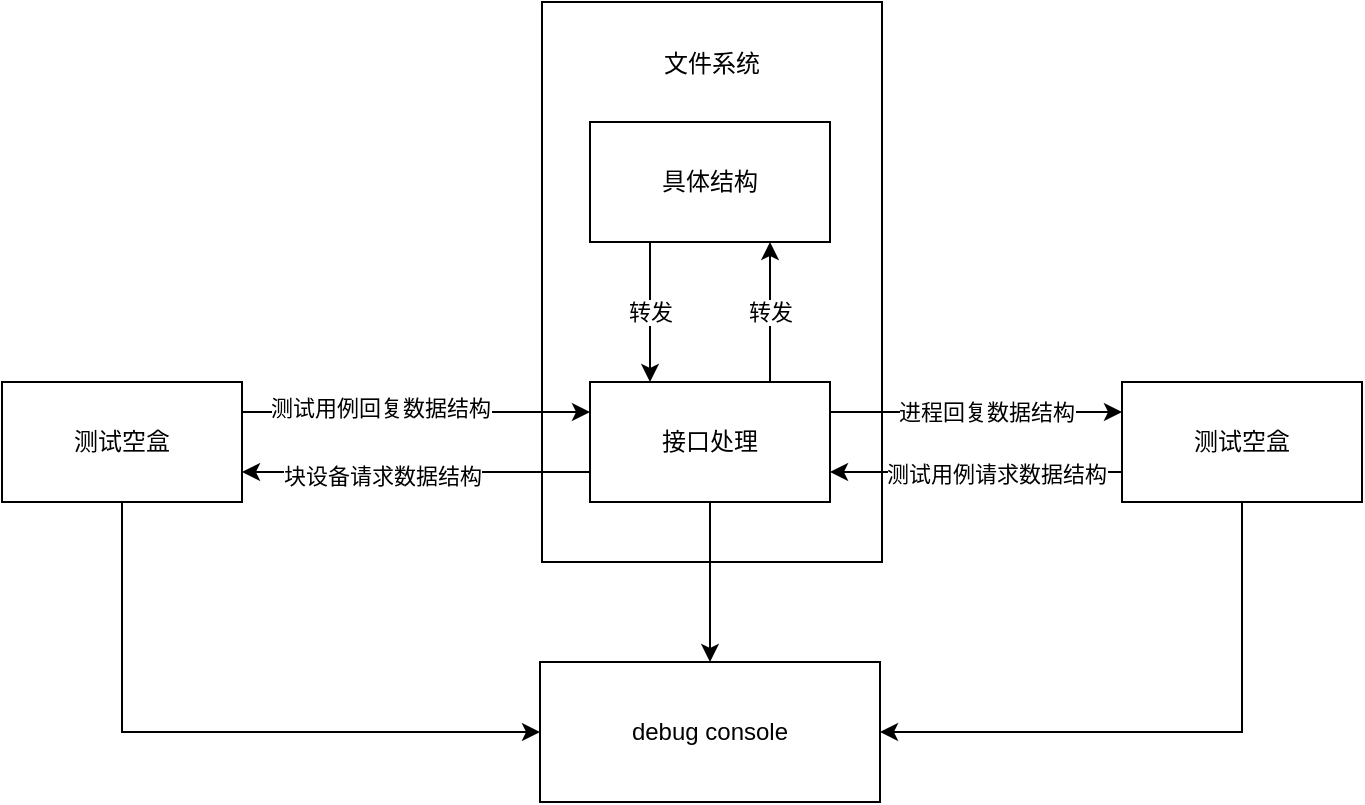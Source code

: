 <mxfile version="20.8.23" type="github">
  <diagram name="第 1 页" id="G2iAPM-marGcxllxZqmY">
    <mxGraphModel dx="1434" dy="732" grid="1" gridSize="10" guides="1" tooltips="1" connect="1" arrows="1" fold="1" page="1" pageScale="1" pageWidth="827" pageHeight="1169" math="0" shadow="0">
      <root>
        <mxCell id="0" />
        <mxCell id="1" parent="0" />
        <mxCell id="UMAYZT6L1rhuLQns0fhw-1" value="文件系统" style="rounded=0;whiteSpace=wrap;html=1;verticalAlign=top;spacingTop=17;" parent="1" vertex="1">
          <mxGeometry x="330" y="200" width="170" height="280" as="geometry" />
        </mxCell>
        <mxCell id="UMAYZT6L1rhuLQns0fhw-2" value="转发" style="edgeStyle=orthogonalEdgeStyle;rounded=0;orthogonalLoop=1;jettySize=auto;html=1;exitX=0.75;exitY=0;exitDx=0;exitDy=0;entryX=0.75;entryY=1;entryDx=0;entryDy=0;" parent="1" source="UMAYZT6L1rhuLQns0fhw-6" target="UMAYZT6L1rhuLQns0fhw-8" edge="1">
          <mxGeometry relative="1" as="geometry" />
        </mxCell>
        <mxCell id="UMAYZT6L1rhuLQns0fhw-3" style="edgeStyle=orthogonalEdgeStyle;rounded=0;orthogonalLoop=1;jettySize=auto;html=1;exitX=0;exitY=0.75;exitDx=0;exitDy=0;entryX=1;entryY=0.75;entryDx=0;entryDy=0;" parent="1" source="UMAYZT6L1rhuLQns0fhw-6" target="UMAYZT6L1rhuLQns0fhw-14" edge="1">
          <mxGeometry relative="1" as="geometry" />
        </mxCell>
        <mxCell id="UMAYZT6L1rhuLQns0fhw-4" value="块设备请求数据结构" style="edgeLabel;html=1;align=center;verticalAlign=middle;resizable=0;points=[];" parent="UMAYZT6L1rhuLQns0fhw-3" vertex="1" connectable="0">
          <mxGeometry x="0.333" y="2" relative="1" as="geometry">
            <mxPoint x="12" as="offset" />
          </mxGeometry>
        </mxCell>
        <mxCell id="UMAYZT6L1rhuLQns0fhw-5" value="进程回复数据结构" style="edgeStyle=orthogonalEdgeStyle;rounded=0;orthogonalLoop=1;jettySize=auto;html=1;exitX=1;exitY=0.25;exitDx=0;exitDy=0;entryX=0;entryY=0.25;entryDx=0;entryDy=0;spacingLeft=9;" parent="1" source="UMAYZT6L1rhuLQns0fhw-6" target="UMAYZT6L1rhuLQns0fhw-11" edge="1">
          <mxGeometry relative="1" as="geometry" />
        </mxCell>
        <mxCell id="q0_ZkGo3-pdsRwzQN4sL-4" style="edgeStyle=orthogonalEdgeStyle;rounded=0;orthogonalLoop=1;jettySize=auto;html=1;exitX=0.5;exitY=1;exitDx=0;exitDy=0;entryX=0.5;entryY=0;entryDx=0;entryDy=0;" edge="1" parent="1" source="UMAYZT6L1rhuLQns0fhw-6" target="q0_ZkGo3-pdsRwzQN4sL-1">
          <mxGeometry relative="1" as="geometry" />
        </mxCell>
        <mxCell id="UMAYZT6L1rhuLQns0fhw-6" value="接口处理" style="rounded=0;whiteSpace=wrap;html=1;" parent="1" vertex="1">
          <mxGeometry x="354" y="390" width="120" height="60" as="geometry" />
        </mxCell>
        <mxCell id="UMAYZT6L1rhuLQns0fhw-7" value="转发" style="edgeStyle=orthogonalEdgeStyle;rounded=0;orthogonalLoop=1;jettySize=auto;html=1;exitX=0.25;exitY=1;exitDx=0;exitDy=0;entryX=0.25;entryY=0;entryDx=0;entryDy=0;" parent="1" source="UMAYZT6L1rhuLQns0fhw-8" target="UMAYZT6L1rhuLQns0fhw-6" edge="1">
          <mxGeometry relative="1" as="geometry" />
        </mxCell>
        <mxCell id="UMAYZT6L1rhuLQns0fhw-8" value="具体结构" style="rounded=0;whiteSpace=wrap;html=1;" parent="1" vertex="1">
          <mxGeometry x="354" y="260" width="120" height="60" as="geometry" />
        </mxCell>
        <mxCell id="UMAYZT6L1rhuLQns0fhw-9" style="edgeStyle=orthogonalEdgeStyle;rounded=0;orthogonalLoop=1;jettySize=auto;html=1;exitX=0;exitY=0.75;exitDx=0;exitDy=0;entryX=1;entryY=0.75;entryDx=0;entryDy=0;" parent="1" source="UMAYZT6L1rhuLQns0fhw-11" target="UMAYZT6L1rhuLQns0fhw-6" edge="1">
          <mxGeometry relative="1" as="geometry" />
        </mxCell>
        <mxCell id="UMAYZT6L1rhuLQns0fhw-10" value="测试用例请求数据结构" style="edgeLabel;html=1;align=center;verticalAlign=middle;resizable=0;points=[];" parent="UMAYZT6L1rhuLQns0fhw-9" vertex="1" connectable="0">
          <mxGeometry x="0.223" y="1" relative="1" as="geometry">
            <mxPoint x="26" as="offset" />
          </mxGeometry>
        </mxCell>
        <mxCell id="q0_ZkGo3-pdsRwzQN4sL-3" style="edgeStyle=orthogonalEdgeStyle;rounded=0;orthogonalLoop=1;jettySize=auto;html=1;exitX=0.5;exitY=1;exitDx=0;exitDy=0;entryX=1;entryY=0.5;entryDx=0;entryDy=0;" edge="1" parent="1" source="UMAYZT6L1rhuLQns0fhw-11" target="q0_ZkGo3-pdsRwzQN4sL-1">
          <mxGeometry relative="1" as="geometry" />
        </mxCell>
        <mxCell id="UMAYZT6L1rhuLQns0fhw-11" value="测试空盒" style="rounded=0;whiteSpace=wrap;html=1;" parent="1" vertex="1">
          <mxGeometry x="620" y="390" width="120" height="60" as="geometry" />
        </mxCell>
        <mxCell id="UMAYZT6L1rhuLQns0fhw-12" style="edgeStyle=orthogonalEdgeStyle;rounded=0;orthogonalLoop=1;jettySize=auto;html=1;exitX=1;exitY=0.25;exitDx=0;exitDy=0;entryX=0;entryY=0.25;entryDx=0;entryDy=0;" parent="1" source="UMAYZT6L1rhuLQns0fhw-14" target="UMAYZT6L1rhuLQns0fhw-6" edge="1">
          <mxGeometry relative="1" as="geometry" />
        </mxCell>
        <mxCell id="UMAYZT6L1rhuLQns0fhw-13" value="测试用例回复数据结构" style="edgeLabel;html=1;align=center;verticalAlign=middle;resizable=0;points=[];" parent="UMAYZT6L1rhuLQns0fhw-12" vertex="1" connectable="0">
          <mxGeometry x="-0.207" y="2" relative="1" as="geometry">
            <mxPoint as="offset" />
          </mxGeometry>
        </mxCell>
        <mxCell id="q0_ZkGo3-pdsRwzQN4sL-2" style="edgeStyle=orthogonalEdgeStyle;rounded=0;orthogonalLoop=1;jettySize=auto;html=1;entryX=0;entryY=0.5;entryDx=0;entryDy=0;exitX=0.5;exitY=1;exitDx=0;exitDy=0;" edge="1" parent="1" source="UMAYZT6L1rhuLQns0fhw-14" target="q0_ZkGo3-pdsRwzQN4sL-1">
          <mxGeometry relative="1" as="geometry" />
        </mxCell>
        <mxCell id="UMAYZT6L1rhuLQns0fhw-14" value="测试空盒" style="rounded=0;whiteSpace=wrap;html=1;" parent="1" vertex="1">
          <mxGeometry x="60" y="390" width="120" height="60" as="geometry" />
        </mxCell>
        <mxCell id="q0_ZkGo3-pdsRwzQN4sL-1" value="debug console" style="rounded=0;whiteSpace=wrap;html=1;" vertex="1" parent="1">
          <mxGeometry x="329" y="530" width="170" height="70" as="geometry" />
        </mxCell>
      </root>
    </mxGraphModel>
  </diagram>
</mxfile>
